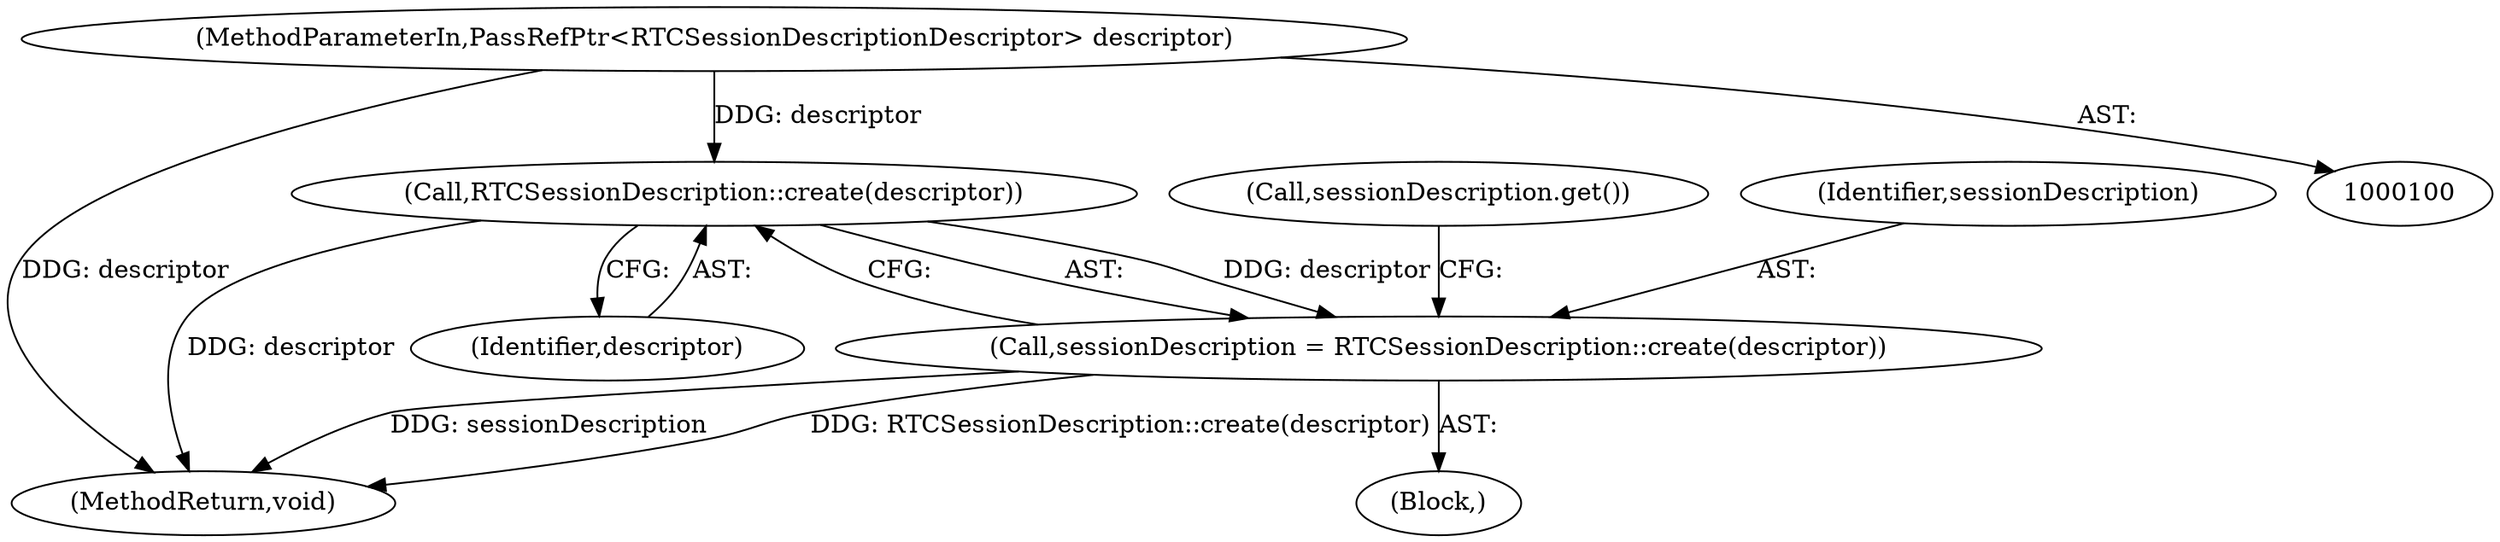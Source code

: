 digraph "0_Chrome_ab5e55ff333def909d025ac45da9ffa0d88a63f2_8@API" {
"1000109" [label="(Call,RTCSessionDescription::create(descriptor))"];
"1000101" [label="(MethodParameterIn,PassRefPtr<RTCSessionDescriptionDescriptor> descriptor)"];
"1000107" [label="(Call,sessionDescription = RTCSessionDescription::create(descriptor))"];
"1000109" [label="(Call,RTCSessionDescription::create(descriptor))"];
"1000115" [label="(MethodReturn,void)"];
"1000107" [label="(Call,sessionDescription = RTCSessionDescription::create(descriptor))"];
"1000112" [label="(Call,sessionDescription.get())"];
"1000110" [label="(Identifier,descriptor)"];
"1000101" [label="(MethodParameterIn,PassRefPtr<RTCSessionDescriptionDescriptor> descriptor)"];
"1000105" [label="(Block,)"];
"1000108" [label="(Identifier,sessionDescription)"];
"1000109" -> "1000107"  [label="AST: "];
"1000109" -> "1000110"  [label="CFG: "];
"1000110" -> "1000109"  [label="AST: "];
"1000107" -> "1000109"  [label="CFG: "];
"1000109" -> "1000115"  [label="DDG: descriptor"];
"1000109" -> "1000107"  [label="DDG: descriptor"];
"1000101" -> "1000109"  [label="DDG: descriptor"];
"1000101" -> "1000100"  [label="AST: "];
"1000101" -> "1000115"  [label="DDG: descriptor"];
"1000107" -> "1000105"  [label="AST: "];
"1000108" -> "1000107"  [label="AST: "];
"1000112" -> "1000107"  [label="CFG: "];
"1000107" -> "1000115"  [label="DDG: sessionDescription"];
"1000107" -> "1000115"  [label="DDG: RTCSessionDescription::create(descriptor)"];
}

